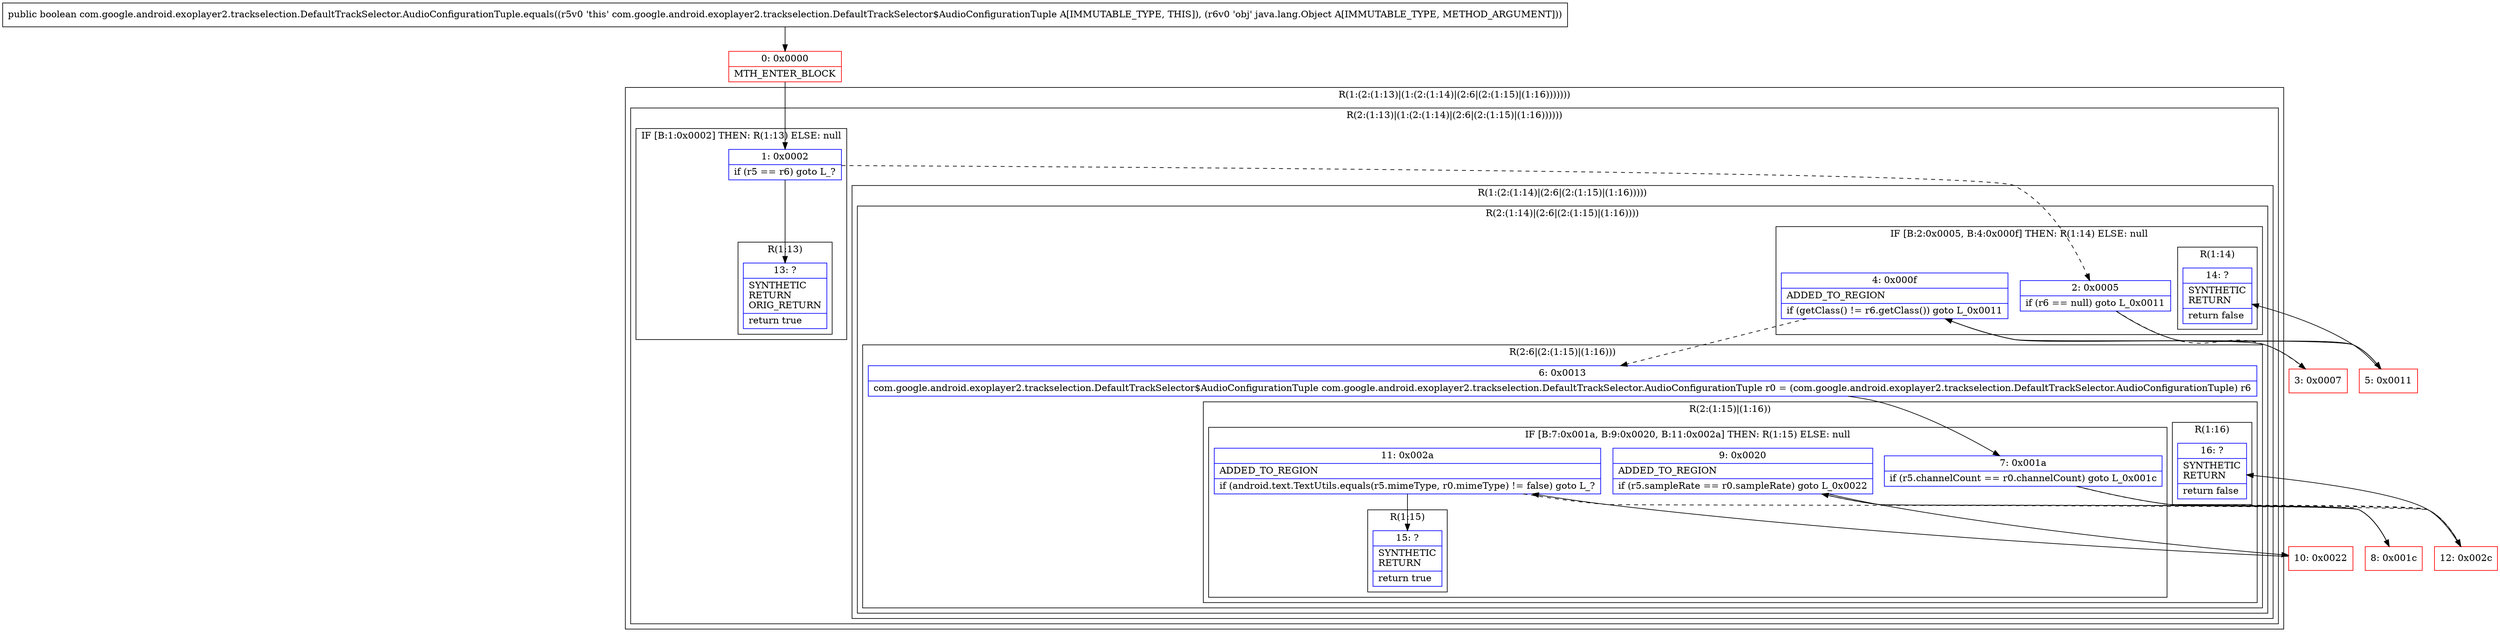 digraph "CFG forcom.google.android.exoplayer2.trackselection.DefaultTrackSelector.AudioConfigurationTuple.equals(Ljava\/lang\/Object;)Z" {
subgraph cluster_Region_1680006447 {
label = "R(1:(2:(1:13)|(1:(2:(1:14)|(2:6|(2:(1:15)|(1:16)))))))";
node [shape=record,color=blue];
subgraph cluster_Region_863944118 {
label = "R(2:(1:13)|(1:(2:(1:14)|(2:6|(2:(1:15)|(1:16))))))";
node [shape=record,color=blue];
subgraph cluster_IfRegion_1542223750 {
label = "IF [B:1:0x0002] THEN: R(1:13) ELSE: null";
node [shape=record,color=blue];
Node_1 [shape=record,label="{1\:\ 0x0002|if (r5 == r6) goto L_?\l}"];
subgraph cluster_Region_38486432 {
label = "R(1:13)";
node [shape=record,color=blue];
Node_13 [shape=record,label="{13\:\ ?|SYNTHETIC\lRETURN\lORIG_RETURN\l|return true\l}"];
}
}
subgraph cluster_Region_1886531427 {
label = "R(1:(2:(1:14)|(2:6|(2:(1:15)|(1:16)))))";
node [shape=record,color=blue];
subgraph cluster_Region_908570582 {
label = "R(2:(1:14)|(2:6|(2:(1:15)|(1:16))))";
node [shape=record,color=blue];
subgraph cluster_IfRegion_248495827 {
label = "IF [B:2:0x0005, B:4:0x000f] THEN: R(1:14) ELSE: null";
node [shape=record,color=blue];
Node_2 [shape=record,label="{2\:\ 0x0005|if (r6 == null) goto L_0x0011\l}"];
Node_4 [shape=record,label="{4\:\ 0x000f|ADDED_TO_REGION\l|if (getClass() != r6.getClass()) goto L_0x0011\l}"];
subgraph cluster_Region_1456580843 {
label = "R(1:14)";
node [shape=record,color=blue];
Node_14 [shape=record,label="{14\:\ ?|SYNTHETIC\lRETURN\l|return false\l}"];
}
}
subgraph cluster_Region_2076021873 {
label = "R(2:6|(2:(1:15)|(1:16)))";
node [shape=record,color=blue];
Node_6 [shape=record,label="{6\:\ 0x0013|com.google.android.exoplayer2.trackselection.DefaultTrackSelector$AudioConfigurationTuple com.google.android.exoplayer2.trackselection.DefaultTrackSelector.AudioConfigurationTuple r0 = (com.google.android.exoplayer2.trackselection.DefaultTrackSelector.AudioConfigurationTuple) r6\l}"];
subgraph cluster_Region_934906981 {
label = "R(2:(1:15)|(1:16))";
node [shape=record,color=blue];
subgraph cluster_IfRegion_580514446 {
label = "IF [B:7:0x001a, B:9:0x0020, B:11:0x002a] THEN: R(1:15) ELSE: null";
node [shape=record,color=blue];
Node_7 [shape=record,label="{7\:\ 0x001a|if (r5.channelCount == r0.channelCount) goto L_0x001c\l}"];
Node_9 [shape=record,label="{9\:\ 0x0020|ADDED_TO_REGION\l|if (r5.sampleRate == r0.sampleRate) goto L_0x0022\l}"];
Node_11 [shape=record,label="{11\:\ 0x002a|ADDED_TO_REGION\l|if (android.text.TextUtils.equals(r5.mimeType, r0.mimeType) != false) goto L_?\l}"];
subgraph cluster_Region_1022090331 {
label = "R(1:15)";
node [shape=record,color=blue];
Node_15 [shape=record,label="{15\:\ ?|SYNTHETIC\lRETURN\l|return true\l}"];
}
}
subgraph cluster_Region_1327617075 {
label = "R(1:16)";
node [shape=record,color=blue];
Node_16 [shape=record,label="{16\:\ ?|SYNTHETIC\lRETURN\l|return false\l}"];
}
}
}
}
}
}
}
Node_0 [shape=record,color=red,label="{0\:\ 0x0000|MTH_ENTER_BLOCK\l}"];
Node_3 [shape=record,color=red,label="{3\:\ 0x0007}"];
Node_5 [shape=record,color=red,label="{5\:\ 0x0011}"];
Node_8 [shape=record,color=red,label="{8\:\ 0x001c}"];
Node_10 [shape=record,color=red,label="{10\:\ 0x0022}"];
Node_12 [shape=record,color=red,label="{12\:\ 0x002c}"];
MethodNode[shape=record,label="{public boolean com.google.android.exoplayer2.trackselection.DefaultTrackSelector.AudioConfigurationTuple.equals((r5v0 'this' com.google.android.exoplayer2.trackselection.DefaultTrackSelector$AudioConfigurationTuple A[IMMUTABLE_TYPE, THIS]), (r6v0 'obj' java.lang.Object A[IMMUTABLE_TYPE, METHOD_ARGUMENT])) }"];
MethodNode -> Node_0;
Node_1 -> Node_2[style=dashed];
Node_1 -> Node_13;
Node_2 -> Node_3[style=dashed];
Node_2 -> Node_5;
Node_4 -> Node_5;
Node_4 -> Node_6[style=dashed];
Node_6 -> Node_7;
Node_7 -> Node_8;
Node_7 -> Node_12[style=dashed];
Node_9 -> Node_10;
Node_9 -> Node_12[style=dashed];
Node_11 -> Node_12[style=dashed];
Node_11 -> Node_15;
Node_0 -> Node_1;
Node_3 -> Node_4;
Node_5 -> Node_14;
Node_8 -> Node_9;
Node_10 -> Node_11;
Node_12 -> Node_16;
}

